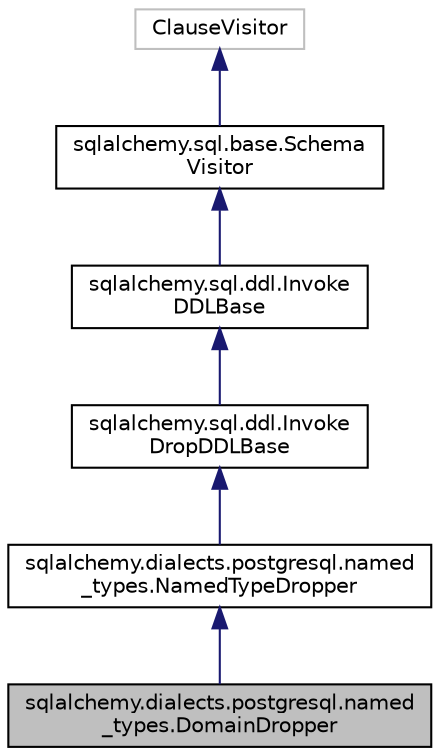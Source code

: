 digraph "sqlalchemy.dialects.postgresql.named_types.DomainDropper"
{
 // LATEX_PDF_SIZE
  edge [fontname="Helvetica",fontsize="10",labelfontname="Helvetica",labelfontsize="10"];
  node [fontname="Helvetica",fontsize="10",shape=record];
  Node1 [label="sqlalchemy.dialects.postgresql.named\l_types.DomainDropper",height=0.2,width=0.4,color="black", fillcolor="grey75", style="filled", fontcolor="black",tooltip=" "];
  Node2 -> Node1 [dir="back",color="midnightblue",fontsize="10",style="solid",fontname="Helvetica"];
  Node2 [label="sqlalchemy.dialects.postgresql.named\l_types.NamedTypeDropper",height=0.2,width=0.4,color="black", fillcolor="white", style="filled",URL="$classsqlalchemy_1_1dialects_1_1postgresql_1_1named__types_1_1NamedTypeDropper.html",tooltip=" "];
  Node3 -> Node2 [dir="back",color="midnightblue",fontsize="10",style="solid",fontname="Helvetica"];
  Node3 [label="sqlalchemy.sql.ddl.Invoke\lDropDDLBase",height=0.2,width=0.4,color="black", fillcolor="white", style="filled",URL="$classsqlalchemy_1_1sql_1_1ddl_1_1InvokeDropDDLBase.html",tooltip=" "];
  Node4 -> Node3 [dir="back",color="midnightblue",fontsize="10",style="solid",fontname="Helvetica"];
  Node4 [label="sqlalchemy.sql.ddl.Invoke\lDDLBase",height=0.2,width=0.4,color="black", fillcolor="white", style="filled",URL="$classsqlalchemy_1_1sql_1_1ddl_1_1InvokeDDLBase.html",tooltip=" "];
  Node5 -> Node4 [dir="back",color="midnightblue",fontsize="10",style="solid",fontname="Helvetica"];
  Node5 [label="sqlalchemy.sql.base.Schema\lVisitor",height=0.2,width=0.4,color="black", fillcolor="white", style="filled",URL="$classsqlalchemy_1_1sql_1_1base_1_1SchemaVisitor.html",tooltip=" "];
  Node6 -> Node5 [dir="back",color="midnightblue",fontsize="10",style="solid",fontname="Helvetica"];
  Node6 [label="ClauseVisitor",height=0.2,width=0.4,color="grey75", fillcolor="white", style="filled",tooltip=" "];
}
